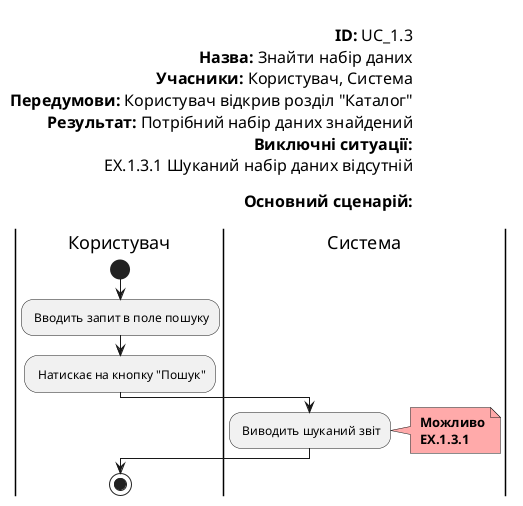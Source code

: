 @startuml
left header
        
        <font color=000 size=16><b>ID:</b> UC_1.3
        <font color=000 size=16><b>Назва:</b> Знайти набір даних
        <font color=000 size=16><b>Учасники:</b> Користувач, Система
        <font color=000 size=16><b>Передумови:</b> Користувач відкрив розділ "Каталог"
        <font color=000 size=16><b>Результат:</b> Потрібний набір даних знайдений
        <font color=000 size=16><b>Виключні ситуації:</b>
        <font color=000 size=16> ЕХ.1.3.1 Шуканий набір даних відсутній
        
        <font color=000 size=16><b>Основний сценарій:</b>
        
    end header

    |Користувач|
        start
        : Вводить запит в поле пошуку;
        : Натискає на кнопку "Пошук";
    |Система|
        : Виводить шуканий звіт;
        note right #ffaaaa
        <b> Можливо
        <b> EX.1.3.1
        end note
    |Користувач|
        stop;
@enduml
